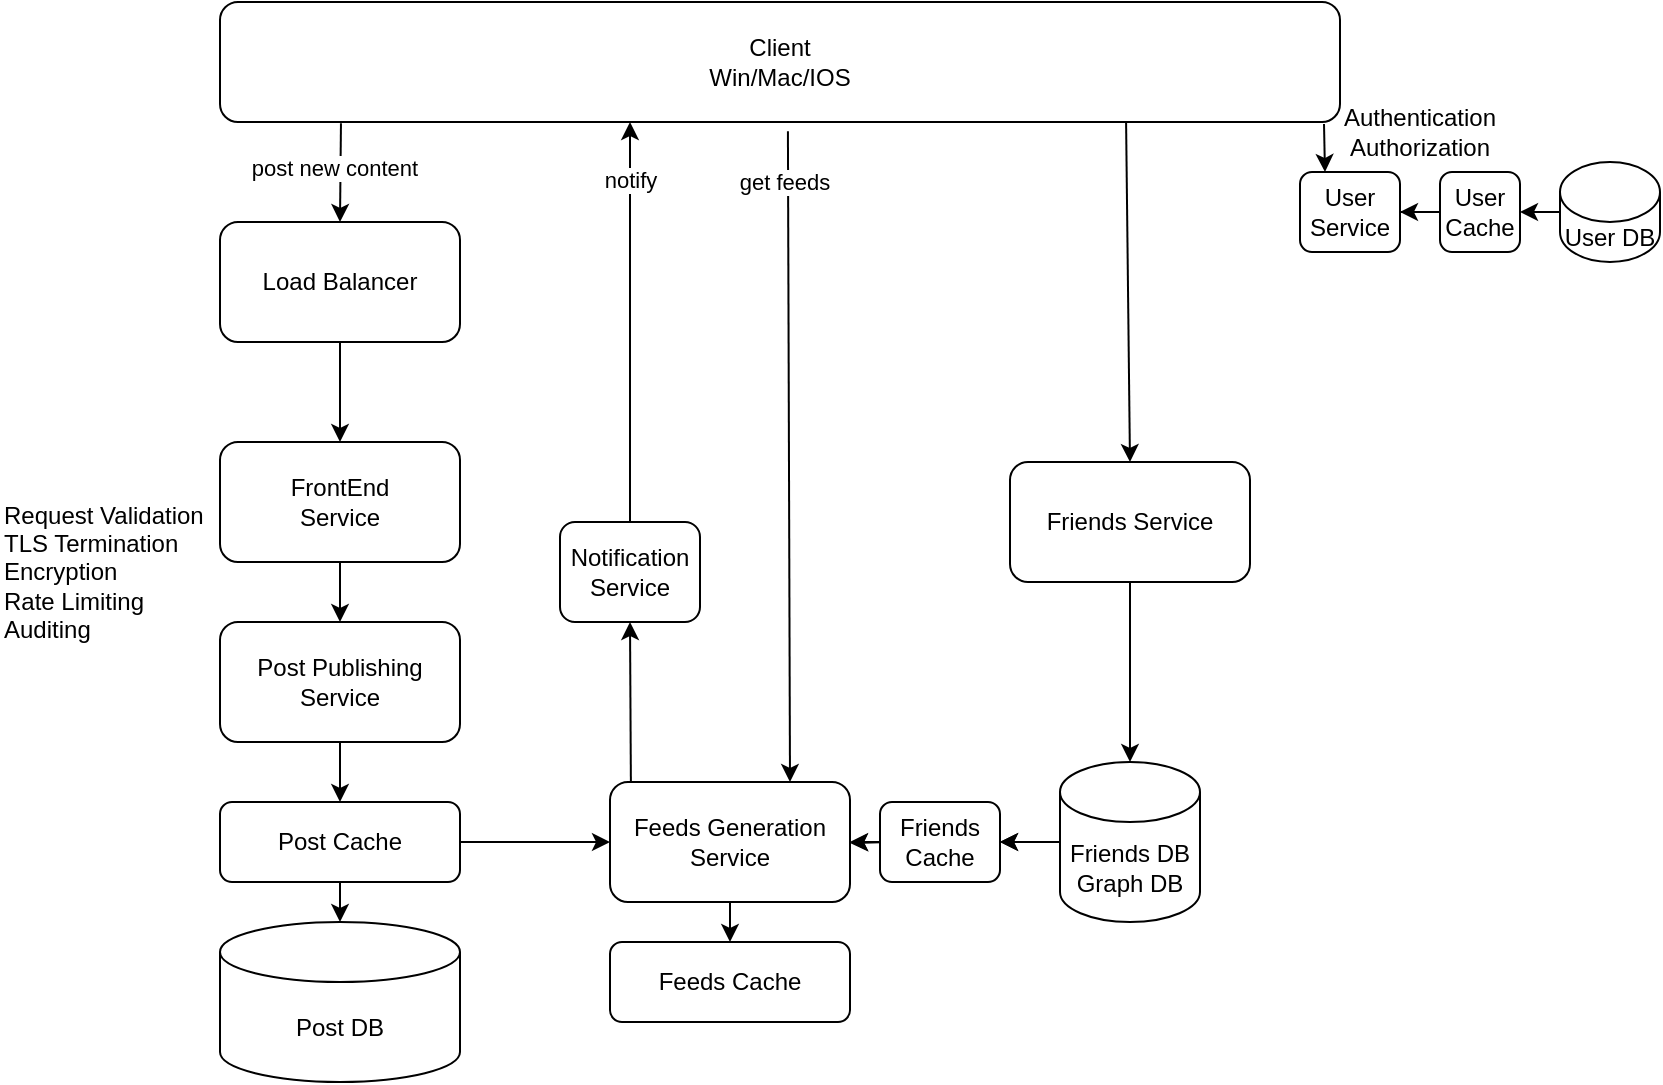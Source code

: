 <mxfile version="21.6.5" type="github">
  <diagram name="Page-1" id="GFhdytpFb7_LWYvXNSDk">
    <mxGraphModel dx="2266" dy="837" grid="1" gridSize="10" guides="1" tooltips="1" connect="1" arrows="1" fold="1" page="1" pageScale="1" pageWidth="850" pageHeight="1100" math="0" shadow="0">
      <root>
        <mxCell id="0" />
        <mxCell id="1" parent="0" />
        <mxCell id="Xg-XVn-29vVTGPL4Vdcd-1" value="Client&lt;br&gt;Win/Mac/IOS" style="rounded=1;whiteSpace=wrap;html=1;" vertex="1" parent="1">
          <mxGeometry x="120" y="110" width="560" height="60" as="geometry" />
        </mxCell>
        <mxCell id="Xg-XVn-29vVTGPL4Vdcd-2" value="Load Balancer" style="rounded=1;whiteSpace=wrap;html=1;" vertex="1" parent="1">
          <mxGeometry x="120" y="220" width="120" height="60" as="geometry" />
        </mxCell>
        <mxCell id="Xg-XVn-29vVTGPL4Vdcd-3" value="" style="endArrow=classic;html=1;rounded=0;exitX=0.108;exitY=1.01;exitDx=0;exitDy=0;exitPerimeter=0;entryX=0.5;entryY=0;entryDx=0;entryDy=0;" edge="1" parent="1" source="Xg-XVn-29vVTGPL4Vdcd-1" target="Xg-XVn-29vVTGPL4Vdcd-2">
          <mxGeometry width="50" height="50" relative="1" as="geometry">
            <mxPoint x="310" y="250" as="sourcePoint" />
            <mxPoint x="360" y="200" as="targetPoint" />
          </mxGeometry>
        </mxCell>
        <mxCell id="Xg-XVn-29vVTGPL4Vdcd-41" value="post new content" style="edgeLabel;html=1;align=center;verticalAlign=middle;resizable=0;points=[];" vertex="1" connectable="0" parent="Xg-XVn-29vVTGPL4Vdcd-3">
          <mxGeometry x="-0.092" y="-4" relative="1" as="geometry">
            <mxPoint as="offset" />
          </mxGeometry>
        </mxCell>
        <mxCell id="Xg-XVn-29vVTGPL4Vdcd-5" value="FrontEnd&lt;br&gt;Service" style="rounded=1;whiteSpace=wrap;html=1;" vertex="1" parent="1">
          <mxGeometry x="120" y="330" width="120" height="60" as="geometry" />
        </mxCell>
        <mxCell id="Xg-XVn-29vVTGPL4Vdcd-6" value="" style="endArrow=classic;html=1;rounded=0;exitX=0.5;exitY=1;exitDx=0;exitDy=0;" edge="1" parent="1" source="Xg-XVn-29vVTGPL4Vdcd-5">
          <mxGeometry width="50" height="50" relative="1" as="geometry">
            <mxPoint x="310" y="490" as="sourcePoint" />
            <mxPoint x="180" y="420" as="targetPoint" />
          </mxGeometry>
        </mxCell>
        <mxCell id="Xg-XVn-29vVTGPL4Vdcd-7" value="Request Validation&lt;br&gt;TLS Termination&lt;br&gt;Encryption&lt;br&gt;Rate Limiting&lt;br&gt;Auditing" style="text;html=1;strokeColor=none;fillColor=none;align=left;verticalAlign=middle;whiteSpace=wrap;rounded=0;" vertex="1" parent="1">
          <mxGeometry x="10" y="360" width="110" height="70" as="geometry" />
        </mxCell>
        <mxCell id="Xg-XVn-29vVTGPL4Vdcd-9" value="" style="endArrow=classic;html=1;rounded=0;exitX=0.5;exitY=1;exitDx=0;exitDy=0;entryX=0.5;entryY=0;entryDx=0;entryDy=0;" edge="1" parent="1" source="Xg-XVn-29vVTGPL4Vdcd-2" target="Xg-XVn-29vVTGPL4Vdcd-5">
          <mxGeometry width="50" height="50" relative="1" as="geometry">
            <mxPoint x="310" y="380" as="sourcePoint" />
            <mxPoint x="360" y="330" as="targetPoint" />
          </mxGeometry>
        </mxCell>
        <mxCell id="Xg-XVn-29vVTGPL4Vdcd-10" value="Post Publishing Service" style="rounded=1;whiteSpace=wrap;html=1;" vertex="1" parent="1">
          <mxGeometry x="120" y="420" width="120" height="60" as="geometry" />
        </mxCell>
        <mxCell id="Xg-XVn-29vVTGPL4Vdcd-11" value="" style="endArrow=classic;html=1;rounded=0;exitX=0.5;exitY=1;exitDx=0;exitDy=0;" edge="1" parent="1" source="Xg-XVn-29vVTGPL4Vdcd-10">
          <mxGeometry width="50" height="50" relative="1" as="geometry">
            <mxPoint x="200" y="570" as="sourcePoint" />
            <mxPoint x="180" y="510" as="targetPoint" />
          </mxGeometry>
        </mxCell>
        <mxCell id="Xg-XVn-29vVTGPL4Vdcd-12" value="Post DB" style="shape=cylinder3;whiteSpace=wrap;html=1;boundedLbl=1;backgroundOutline=1;size=15;" vertex="1" parent="1">
          <mxGeometry x="120" y="570" width="120" height="80" as="geometry" />
        </mxCell>
        <mxCell id="Xg-XVn-29vVTGPL4Vdcd-13" value="User DB" style="shape=cylinder3;whiteSpace=wrap;html=1;boundedLbl=1;backgroundOutline=1;size=15;" vertex="1" parent="1">
          <mxGeometry x="790" y="190" width="50" height="50" as="geometry" />
        </mxCell>
        <mxCell id="Xg-XVn-29vVTGPL4Vdcd-14" style="edgeStyle=orthogonalEdgeStyle;rounded=0;orthogonalLoop=1;jettySize=auto;html=1;entryX=1;entryY=0.5;entryDx=0;entryDy=0;" edge="1" parent="1" source="Xg-XVn-29vVTGPL4Vdcd-15" target="Xg-XVn-29vVTGPL4Vdcd-16">
          <mxGeometry relative="1" as="geometry" />
        </mxCell>
        <mxCell id="Xg-XVn-29vVTGPL4Vdcd-15" value="User&lt;br&gt;Cache" style="rounded=1;whiteSpace=wrap;html=1;" vertex="1" parent="1">
          <mxGeometry x="730" y="195" width="40" height="40" as="geometry" />
        </mxCell>
        <mxCell id="Xg-XVn-29vVTGPL4Vdcd-16" value="User Service" style="rounded=1;whiteSpace=wrap;html=1;" vertex="1" parent="1">
          <mxGeometry x="660" y="195" width="50" height="40" as="geometry" />
        </mxCell>
        <mxCell id="Xg-XVn-29vVTGPL4Vdcd-17" value="" style="endArrow=classic;html=1;rounded=0;entryX=1;entryY=0.5;entryDx=0;entryDy=0;exitX=0;exitY=0.5;exitDx=0;exitDy=0;exitPerimeter=0;" edge="1" parent="1" source="Xg-XVn-29vVTGPL4Vdcd-13" target="Xg-XVn-29vVTGPL4Vdcd-15">
          <mxGeometry width="50" height="50" relative="1" as="geometry">
            <mxPoint x="670" y="455" as="sourcePoint" />
            <mxPoint x="720" y="405" as="targetPoint" />
          </mxGeometry>
        </mxCell>
        <mxCell id="Xg-XVn-29vVTGPL4Vdcd-18" value="" style="endArrow=classic;html=1;rounded=0;exitX=0.986;exitY=1.01;exitDx=0;exitDy=0;exitPerimeter=0;entryX=0.25;entryY=0;entryDx=0;entryDy=0;" edge="1" parent="1" target="Xg-XVn-29vVTGPL4Vdcd-16">
          <mxGeometry width="50" height="50" relative="1" as="geometry">
            <mxPoint x="672" y="171" as="sourcePoint" />
            <mxPoint x="810" y="120" as="targetPoint" />
          </mxGeometry>
        </mxCell>
        <mxCell id="Xg-XVn-29vVTGPL4Vdcd-20" value="Authentication&lt;br style=&quot;border-color: var(--border-color); text-align: left;&quot;&gt;&lt;span style=&quot;text-align: left;&quot;&gt;Authorization&lt;/span&gt;" style="text;html=1;strokeColor=none;fillColor=none;align=center;verticalAlign=middle;whiteSpace=wrap;rounded=0;" vertex="1" parent="1">
          <mxGeometry x="690" y="160" width="60" height="30" as="geometry" />
        </mxCell>
        <mxCell id="Xg-XVn-29vVTGPL4Vdcd-23" value="Post Cache" style="rounded=1;whiteSpace=wrap;html=1;" vertex="1" parent="1">
          <mxGeometry x="120" y="510" width="120" height="40" as="geometry" />
        </mxCell>
        <mxCell id="Xg-XVn-29vVTGPL4Vdcd-24" value="" style="endArrow=classic;html=1;rounded=0;exitX=0.5;exitY=1;exitDx=0;exitDy=0;entryX=0.5;entryY=0;entryDx=0;entryDy=0;entryPerimeter=0;" edge="1" parent="1" source="Xg-XVn-29vVTGPL4Vdcd-23" target="Xg-XVn-29vVTGPL4Vdcd-12">
          <mxGeometry width="50" height="50" relative="1" as="geometry">
            <mxPoint x="240" y="500" as="sourcePoint" />
            <mxPoint x="290" y="450" as="targetPoint" />
          </mxGeometry>
        </mxCell>
        <mxCell id="Xg-XVn-29vVTGPL4Vdcd-26" value="Notification Service" style="rounded=1;whiteSpace=wrap;html=1;" vertex="1" parent="1">
          <mxGeometry x="290" y="370" width="70" height="50" as="geometry" />
        </mxCell>
        <mxCell id="Xg-XVn-29vVTGPL4Vdcd-28" value="" style="endArrow=classic;html=1;rounded=0;exitX=0.5;exitY=0;exitDx=0;exitDy=0;entryX=0.5;entryY=1;entryDx=0;entryDy=0;" edge="1" parent="1" source="Xg-XVn-29vVTGPL4Vdcd-26">
          <mxGeometry width="50" height="50" relative="1" as="geometry">
            <mxPoint x="230" y="320" as="sourcePoint" />
            <mxPoint x="325" y="170" as="targetPoint" />
          </mxGeometry>
        </mxCell>
        <mxCell id="Xg-XVn-29vVTGPL4Vdcd-29" value="notify" style="edgeLabel;html=1;align=center;verticalAlign=middle;resizable=0;points=[];" vertex="1" connectable="0" parent="Xg-XVn-29vVTGPL4Vdcd-28">
          <mxGeometry x="0.71" relative="1" as="geometry">
            <mxPoint as="offset" />
          </mxGeometry>
        </mxCell>
        <mxCell id="Xg-XVn-29vVTGPL4Vdcd-30" value="Feeds Generation Service" style="rounded=1;whiteSpace=wrap;html=1;" vertex="1" parent="1">
          <mxGeometry x="315" y="500" width="120" height="60" as="geometry" />
        </mxCell>
        <mxCell id="Xg-XVn-29vVTGPL4Vdcd-31" value="" style="endArrow=classic;html=1;rounded=0;exitX=1;exitY=0.5;exitDx=0;exitDy=0;entryX=0;entryY=0.5;entryDx=0;entryDy=0;" edge="1" parent="1" source="Xg-XVn-29vVTGPL4Vdcd-23" target="Xg-XVn-29vVTGPL4Vdcd-30">
          <mxGeometry width="50" height="50" relative="1" as="geometry">
            <mxPoint x="480" y="680" as="sourcePoint" />
            <mxPoint x="530" y="630" as="targetPoint" />
          </mxGeometry>
        </mxCell>
        <mxCell id="Xg-XVn-29vVTGPL4Vdcd-36" value="" style="endArrow=classic;html=1;rounded=0;exitX=0.5;exitY=1;exitDx=0;exitDy=0;entryX=0.5;entryY=0;entryDx=0;entryDy=0;entryPerimeter=0;" edge="1" parent="1">
          <mxGeometry width="50" height="50" relative="1" as="geometry">
            <mxPoint x="375" y="560" as="sourcePoint" />
            <mxPoint x="375" y="580" as="targetPoint" />
          </mxGeometry>
        </mxCell>
        <mxCell id="Xg-XVn-29vVTGPL4Vdcd-37" value="Feeds Cache" style="rounded=1;whiteSpace=wrap;html=1;" vertex="1" parent="1">
          <mxGeometry x="315" y="580" width="120" height="40" as="geometry" />
        </mxCell>
        <mxCell id="Xg-XVn-29vVTGPL4Vdcd-39" value="" style="endArrow=classic;html=1;rounded=0;exitX=0.641;exitY=1.077;exitDx=0;exitDy=0;exitPerimeter=0;entryX=0.75;entryY=0;entryDx=0;entryDy=0;" edge="1" parent="1" target="Xg-XVn-29vVTGPL4Vdcd-30">
          <mxGeometry width="50" height="50" relative="1" as="geometry">
            <mxPoint x="403.96" y="174.62" as="sourcePoint" />
            <mxPoint x="665" y="310" as="targetPoint" />
          </mxGeometry>
        </mxCell>
        <mxCell id="Xg-XVn-29vVTGPL4Vdcd-42" value="get feeds" style="edgeLabel;html=1;align=center;verticalAlign=middle;resizable=0;points=[];" vertex="1" connectable="0" parent="Xg-XVn-29vVTGPL4Vdcd-39">
          <mxGeometry x="-0.623" y="-2" relative="1" as="geometry">
            <mxPoint y="-36" as="offset" />
          </mxGeometry>
        </mxCell>
        <mxCell id="Xg-XVn-29vVTGPL4Vdcd-40" value="" style="endArrow=classic;html=1;rounded=0;entryX=0.5;entryY=1;entryDx=0;entryDy=0;exitX=0.087;exitY=0.003;exitDx=0;exitDy=0;exitPerimeter=0;" edge="1" parent="1" source="Xg-XVn-29vVTGPL4Vdcd-30" target="Xg-XVn-29vVTGPL4Vdcd-26">
          <mxGeometry width="50" height="50" relative="1" as="geometry">
            <mxPoint x="295" y="490" as="sourcePoint" />
            <mxPoint x="345" y="440" as="targetPoint" />
          </mxGeometry>
        </mxCell>
        <mxCell id="Xg-XVn-29vVTGPL4Vdcd-44" value="" style="endArrow=classic;html=1;rounded=0;entryX=1;entryY=0.5;entryDx=0;entryDy=0;" edge="1" parent="1" target="Xg-XVn-29vVTGPL4Vdcd-30">
          <mxGeometry width="50" height="50" relative="1" as="geometry">
            <mxPoint x="455" y="530" as="sourcePoint" />
            <mxPoint x="655" y="550" as="targetPoint" />
          </mxGeometry>
        </mxCell>
        <mxCell id="Xg-XVn-29vVTGPL4Vdcd-48" value="" style="edgeStyle=orthogonalEdgeStyle;rounded=0;orthogonalLoop=1;jettySize=auto;html=1;" edge="1" parent="1" target="Xg-XVn-29vVTGPL4Vdcd-30">
          <mxGeometry relative="1" as="geometry">
            <mxPoint x="455" y="530" as="sourcePoint" />
          </mxGeometry>
        </mxCell>
        <mxCell id="Xg-XVn-29vVTGPL4Vdcd-49" value="" style="endArrow=classic;html=1;rounded=0;entryX=1;entryY=0.5;entryDx=0;entryDy=0;" edge="1" parent="1" source="Xg-XVn-29vVTGPL4Vdcd-46" target="Xg-XVn-29vVTGPL4Vdcd-47">
          <mxGeometry width="50" height="50" relative="1" as="geometry">
            <mxPoint x="730" y="530" as="sourcePoint" />
            <mxPoint x="650" y="660" as="targetPoint" />
          </mxGeometry>
        </mxCell>
        <mxCell id="Xg-XVn-29vVTGPL4Vdcd-50" value="" style="endArrow=classic;html=1;rounded=0;entryX=1;entryY=0.5;entryDx=0;entryDy=0;" edge="1" parent="1" target="Xg-XVn-29vVTGPL4Vdcd-47">
          <mxGeometry width="50" height="50" relative="1" as="geometry">
            <mxPoint x="570" y="530" as="sourcePoint" />
            <mxPoint x="510" y="530" as="targetPoint" />
          </mxGeometry>
        </mxCell>
        <mxCell id="Xg-XVn-29vVTGPL4Vdcd-47" value="Friends Cache" style="rounded=1;whiteSpace=wrap;html=1;" vertex="1" parent="1">
          <mxGeometry x="450" y="510" width="60" height="40" as="geometry" />
        </mxCell>
        <mxCell id="Xg-XVn-29vVTGPL4Vdcd-51" value="" style="endArrow=classic;html=1;rounded=0;entryX=1;entryY=0.5;entryDx=0;entryDy=0;" edge="1" parent="1" target="Xg-XVn-29vVTGPL4Vdcd-46">
          <mxGeometry width="50" height="50" relative="1" as="geometry">
            <mxPoint x="600" y="530" as="sourcePoint" />
            <mxPoint x="530" y="530" as="targetPoint" />
          </mxGeometry>
        </mxCell>
        <mxCell id="Xg-XVn-29vVTGPL4Vdcd-46" value="Friends DB&lt;br&gt;Graph DB" style="shape=cylinder3;whiteSpace=wrap;html=1;boundedLbl=1;backgroundOutline=1;size=15;" vertex="1" parent="1">
          <mxGeometry x="540" y="490" width="70" height="80" as="geometry" />
        </mxCell>
        <mxCell id="Xg-XVn-29vVTGPL4Vdcd-52" value="Friends Service" style="rounded=1;whiteSpace=wrap;html=1;" vertex="1" parent="1">
          <mxGeometry x="515" y="340" width="120" height="60" as="geometry" />
        </mxCell>
        <mxCell id="Xg-XVn-29vVTGPL4Vdcd-55" value="" style="endArrow=classic;html=1;rounded=0;exitX=0.809;exitY=0.997;exitDx=0;exitDy=0;exitPerimeter=0;entryX=0.5;entryY=0;entryDx=0;entryDy=0;" edge="1" parent="1" source="Xg-XVn-29vVTGPL4Vdcd-1" target="Xg-XVn-29vVTGPL4Vdcd-52">
          <mxGeometry width="50" height="50" relative="1" as="geometry">
            <mxPoint x="580" y="270" as="sourcePoint" />
            <mxPoint x="630" y="220" as="targetPoint" />
          </mxGeometry>
        </mxCell>
        <mxCell id="Xg-XVn-29vVTGPL4Vdcd-56" value="" style="endArrow=classic;html=1;rounded=0;exitX=0.5;exitY=1;exitDx=0;exitDy=0;entryX=0.5;entryY=0;entryDx=0;entryDy=0;entryPerimeter=0;" edge="1" parent="1" source="Xg-XVn-29vVTGPL4Vdcd-52" target="Xg-XVn-29vVTGPL4Vdcd-46">
          <mxGeometry width="50" height="50" relative="1" as="geometry">
            <mxPoint x="700" y="500" as="sourcePoint" />
            <mxPoint x="750" y="450" as="targetPoint" />
          </mxGeometry>
        </mxCell>
      </root>
    </mxGraphModel>
  </diagram>
</mxfile>

